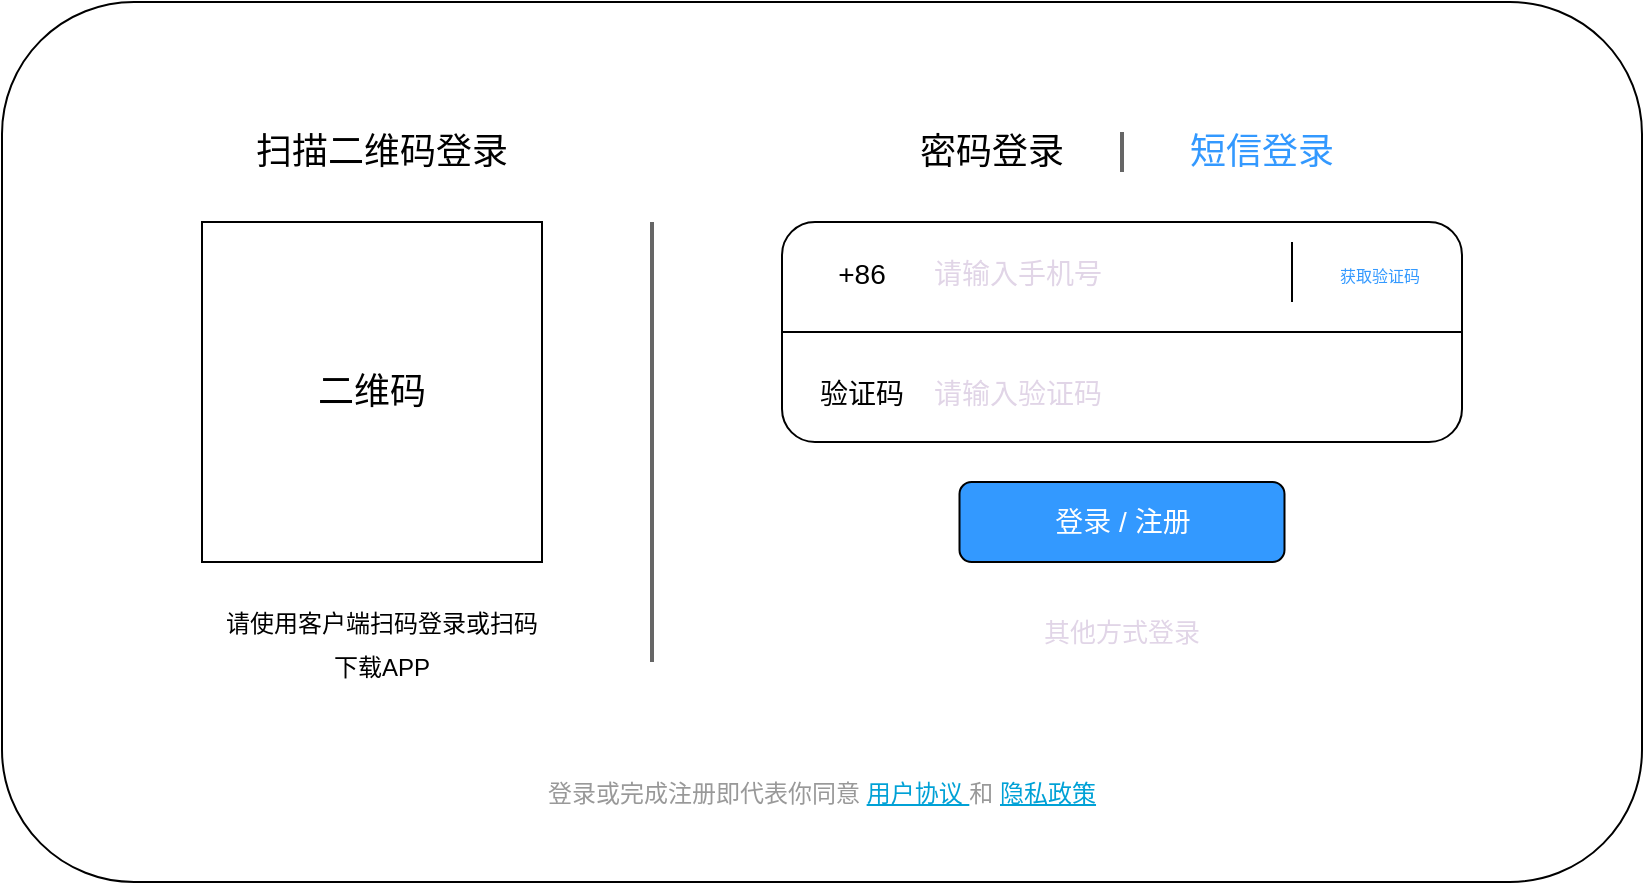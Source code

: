 <mxfile version="17.4.0" type="github" pages="3">
  <diagram name="Page-1" id="c9db0220-8083-56f3-ca83-edcdcd058819">
    <mxGraphModel dx="1354" dy="773" grid="1" gridSize="10" guides="1" tooltips="1" connect="1" arrows="1" fold="1" page="1" pageScale="1.5" pageWidth="826" pageHeight="1169" background="#ffffff" math="0" shadow="0">
      <root>
        <mxCell id="0" style=";html=1;" />
        <mxCell id="1" style=";html=1;" parent="0" />
        <mxCell id="3_X5aHVeMTJVdO-MlE5Y-4" value="" style="rounded=1;whiteSpace=wrap;html=1;" parent="1" vertex="1">
          <mxGeometry x="210" y="340" width="820" height="440" as="geometry" />
        </mxCell>
        <mxCell id="3_X5aHVeMTJVdO-MlE5Y-6" value="&lt;font style=&quot;font-size: 18px&quot;&gt;扫描二维码登录&lt;/font&gt;" style="text;html=1;strokeColor=none;fillColor=none;align=center;verticalAlign=middle;whiteSpace=wrap;rounded=0;" parent="1" vertex="1">
          <mxGeometry x="320" y="400" width="160" height="30" as="geometry" />
        </mxCell>
        <mxCell id="3_X5aHVeMTJVdO-MlE5Y-7" value="二维码" style="whiteSpace=wrap;html=1;aspect=fixed;rounded=0;fontSize=18;glass=0;shadow=0;" parent="1" vertex="1">
          <mxGeometry x="310" y="450" width="170" height="170" as="geometry" />
        </mxCell>
        <mxCell id="3_X5aHVeMTJVdO-MlE5Y-8" value="&lt;font style=&quot;font-size: 12px&quot;&gt;请使用客户端扫码登录或扫码下载APP&lt;/font&gt;" style="text;html=1;strokeColor=none;fillColor=none;align=center;verticalAlign=middle;whiteSpace=wrap;rounded=0;shadow=0;glass=0;fontSize=18;" parent="1" vertex="1">
          <mxGeometry x="320" y="630" width="160" height="60" as="geometry" />
        </mxCell>
        <mxCell id="3_X5aHVeMTJVdO-MlE5Y-9" value="" style="line;strokeWidth=2;direction=south;html=1;rounded=0;shadow=0;glass=0;fontSize=12;fillColor=#f5f5f5;gradientColor=#b3b3b3;strokeColor=#666666;" parent="1" vertex="1">
          <mxGeometry x="530" y="450" width="10" height="220" as="geometry" />
        </mxCell>
        <mxCell id="3_X5aHVeMTJVdO-MlE5Y-10" value="&lt;font style=&quot;font-size: 18px&quot;&gt;&lt;font style=&quot;font-size: 18px&quot;&gt;密码&lt;/font&gt;登录&lt;/font&gt;" style="text;html=1;strokeColor=none;fillColor=none;align=center;verticalAlign=middle;whiteSpace=wrap;rounded=0;shadow=0;glass=0;fontSize=12;" parent="1" vertex="1">
          <mxGeometry x="660" y="400" width="90" height="30" as="geometry" />
        </mxCell>
        <mxCell id="3_X5aHVeMTJVdO-MlE5Y-11" value="&lt;span style=&quot;font-size: 18px&quot;&gt;&lt;font color=&quot;#3399ff&quot;&gt;短信登录&lt;/font&gt;&lt;/span&gt;" style="text;html=1;strokeColor=none;fillColor=none;align=center;verticalAlign=middle;whiteSpace=wrap;rounded=0;shadow=0;glass=0;fontSize=12;" parent="1" vertex="1">
          <mxGeometry x="800" y="400" width="80" height="30" as="geometry" />
        </mxCell>
        <mxCell id="3_X5aHVeMTJVdO-MlE5Y-12" value="" style="rounded=1;whiteSpace=wrap;html=1;shadow=0;glass=0;fontSize=12;" parent="1" vertex="1">
          <mxGeometry x="600" y="450" width="340" height="110" as="geometry" />
        </mxCell>
        <mxCell id="3_X5aHVeMTJVdO-MlE5Y-15" value="" style="line;strokeWidth=2;direction=south;html=1;rounded=0;shadow=0;glass=0;fontSize=18;fillColor=#f5f5f5;gradientColor=#b3b3b3;strokeColor=#666666;" parent="1" vertex="1">
          <mxGeometry x="762.5" y="405" width="15" height="20" as="geometry" />
        </mxCell>
        <mxCell id="3_X5aHVeMTJVdO-MlE5Y-16" value="" style="line;strokeWidth=1;html=1;perimeter=backbonePerimeter;points=[];outlineConnect=0;rounded=0;shadow=0;glass=0;fontSize=18;" parent="1" vertex="1">
          <mxGeometry x="600" y="500" width="340" height="10" as="geometry" />
        </mxCell>
        <mxCell id="3_X5aHVeMTJVdO-MlE5Y-17" value="&lt;span style=&quot;font-size: 14px&quot;&gt;+86&lt;/span&gt;" style="text;html=1;strokeColor=none;fillColor=none;align=center;verticalAlign=middle;whiteSpace=wrap;rounded=0;shadow=0;glass=0;fontSize=18;" parent="1" vertex="1">
          <mxGeometry x="610" y="460" width="60" height="30" as="geometry" />
        </mxCell>
        <mxCell id="3_X5aHVeMTJVdO-MlE5Y-18" value="&lt;span style=&quot;font-size: 14px&quot;&gt;验证码&lt;/span&gt;" style="text;html=1;strokeColor=none;fillColor=none;align=center;verticalAlign=middle;whiteSpace=wrap;rounded=0;shadow=0;glass=0;fontSize=18;" parent="1" vertex="1">
          <mxGeometry x="610" y="520" width="60" height="30" as="geometry" />
        </mxCell>
        <mxCell id="3_X5aHVeMTJVdO-MlE5Y-22" value="&lt;span style=&quot;font-size: 14px&quot;&gt;&lt;font color=&quot;#e1d5e7&quot;&gt;请输入手机号&lt;/font&gt;&lt;/span&gt;" style="text;html=1;strokeColor=none;fillColor=none;align=center;verticalAlign=middle;whiteSpace=wrap;rounded=0;shadow=0;glass=0;fontSize=18;" parent="1" vertex="1">
          <mxGeometry x="672.5" y="460" width="90" height="30" as="geometry" />
        </mxCell>
        <mxCell id="3_X5aHVeMTJVdO-MlE5Y-24" value="&lt;span style=&quot;font-size: 14px&quot;&gt;&lt;font color=&quot;#e1d5e7&quot;&gt;请输入验证码&lt;/font&gt;&lt;/span&gt;" style="text;html=1;strokeColor=none;fillColor=none;align=center;verticalAlign=middle;whiteSpace=wrap;rounded=0;shadow=0;glass=0;fontSize=18;" parent="1" vertex="1">
          <mxGeometry x="672.5" y="520" width="90" height="30" as="geometry" />
        </mxCell>
        <mxCell id="3_X5aHVeMTJVdO-MlE5Y-25" value="&lt;font color=&quot;#3399ff&quot;&gt;&lt;span style=&quot;font-size: 8px&quot;&gt;获取验证码&lt;/span&gt;&lt;/font&gt;" style="text;html=1;strokeColor=none;fillColor=none;align=center;verticalAlign=middle;whiteSpace=wrap;rounded=0;shadow=0;glass=0;fontSize=14;fontColor=#E1D5E7;" parent="1" vertex="1">
          <mxGeometry x="863.75" y="460" width="70" height="30" as="geometry" />
        </mxCell>
        <mxCell id="3_X5aHVeMTJVdO-MlE5Y-27" value="&lt;span style=&quot;font-size: 14px&quot;&gt;&lt;font color=&quot;#ffffff&quot;&gt;登录 / 注册&lt;/font&gt;&lt;/span&gt;" style="rounded=1;whiteSpace=wrap;html=1;shadow=0;glass=0;fontSize=8;strokeWidth=1;fillColor=#3399FF;" parent="1" vertex="1">
          <mxGeometry x="688.75" y="580" width="162.5" height="40" as="geometry" />
        </mxCell>
        <mxCell id="3_X5aHVeMTJVdO-MlE5Y-28" value="&lt;font color=&quot;#e1d5e7&quot; style=&quot;font-size: 13px&quot;&gt;其他方式登录&lt;/font&gt;" style="text;html=1;strokeColor=none;fillColor=none;align=center;verticalAlign=middle;whiteSpace=wrap;rounded=0;shadow=0;glass=0;labelBackgroundColor=none;fontSize=14;fontColor=#FFFFFF;" parent="1" vertex="1">
          <mxGeometry x="705" y="640" width="130" height="30" as="geometry" />
        </mxCell>
        <mxCell id="3_X5aHVeMTJVdO-MlE5Y-29" value="&lt;span style=&quot;color: rgb(153 , 153 , 153) ; font-family: , &amp;#34;blinkmacsystemfont&amp;#34; , &amp;#34;helvetica neue&amp;#34; , &amp;#34;helvetica&amp;#34; , &amp;#34;arial&amp;#34; , &amp;#34;pingfang sc&amp;#34; , &amp;#34;hiragino sans gb&amp;#34; , &amp;#34;microsoft yahei&amp;#34; , sans-serif ; font-size: 12px ; background-color: rgb(255 , 255 , 255)&quot;&gt;登录或完成注册即代表你同意&amp;nbsp;&lt;/span&gt;&lt;a target=&quot;_blank&quot; href=&quot;https://www.bilibili.com/protocal/licence.html&quot; style=&quot;box-sizing: border-box ; padding: 0px ; margin: 0px ; font-family: , &amp;#34;blinkmacsystemfont&amp;#34; , &amp;#34;helvetica neue&amp;#34; , &amp;#34;helvetica&amp;#34; , &amp;#34;arial&amp;#34; , &amp;#34;pingfang sc&amp;#34; , &amp;#34;hiragino sans gb&amp;#34; , &amp;#34;microsoft yahei&amp;#34; , sans-serif ; border: none ; font-size: 12px ; line-height: 1.25 ; color: rgb(0 , 161 , 214) ; background-color: rgb(255 , 255 , 255)&quot;&gt;用户协议&amp;nbsp;&lt;/a&gt;&lt;span style=&quot;color: rgb(153 , 153 , 153) ; font-family: , &amp;#34;blinkmacsystemfont&amp;#34; , &amp;#34;helvetica neue&amp;#34; , &amp;#34;helvetica&amp;#34; , &amp;#34;arial&amp;#34; , &amp;#34;pingfang sc&amp;#34; , &amp;#34;hiragino sans gb&amp;#34; , &amp;#34;microsoft yahei&amp;#34; , sans-serif ; font-size: 12px ; background-color: rgb(255 , 255 , 255)&quot;&gt;和&amp;nbsp;&lt;/span&gt;&lt;a target=&quot;_blank&quot; href=&quot;https://www.bilibili.com/blackboard/privacy-pc.html&quot; style=&quot;box-sizing: border-box ; padding: 0px ; margin: 0px ; font-family: , &amp;#34;blinkmacsystemfont&amp;#34; , &amp;#34;helvetica neue&amp;#34; , &amp;#34;helvetica&amp;#34; , &amp;#34;arial&amp;#34; , &amp;#34;pingfang sc&amp;#34; , &amp;#34;hiragino sans gb&amp;#34; , &amp;#34;microsoft yahei&amp;#34; , sans-serif ; border: none ; font-size: 12px ; line-height: 1.25 ; color: rgb(0 , 161 , 214) ; background-color: rgb(255 , 255 , 255)&quot;&gt;隐私政策&lt;/a&gt;" style="text;html=1;strokeColor=none;fillColor=none;align=center;verticalAlign=middle;whiteSpace=wrap;rounded=0;shadow=0;glass=0;labelBackgroundColor=none;fontSize=13;fontColor=#E1D5E7;" parent="1" vertex="1">
          <mxGeometry x="435" y="720" width="370" height="30" as="geometry" />
        </mxCell>
        <mxCell id="v0r5zREWvbYEj0UTS5Nt-1" value="" style="line;strokeWidth=1;direction=south;html=1;rounded=0;shadow=0;glass=0;labelBackgroundColor=none;fontSize=13;fontColor=#3399FF;fillColor=#3399FF;" parent="1" vertex="1">
          <mxGeometry x="850" y="460" width="10" height="30" as="geometry" />
        </mxCell>
      </root>
    </mxGraphModel>
  </diagram>
  <diagram id="xxaagswxbJHSh05yr0Ho" name="Page-2">
    <mxGraphModel dx="1354" dy="773" grid="1" gridSize="10" guides="1" tooltips="1" connect="1" arrows="1" fold="1" page="1" pageScale="1" pageWidth="827" pageHeight="1169" math="0" shadow="0">
      <root>
        <mxCell id="0" />
        <mxCell id="1" parent="0" />
        <mxCell id="UGeb3EVdXzA3CZJxLC6R-1" value="" style="rounded=1;whiteSpace=wrap;html=1;" parent="1" vertex="1">
          <mxGeometry x="414" y="180" width="820" height="440" as="geometry" />
        </mxCell>
        <mxCell id="UGeb3EVdXzA3CZJxLC6R-2" value="&lt;font style=&quot;font-size: 18px&quot;&gt;扫描二维码登录&lt;/font&gt;" style="text;html=1;strokeColor=none;fillColor=none;align=center;verticalAlign=middle;whiteSpace=wrap;rounded=0;" parent="1" vertex="1">
          <mxGeometry x="524" y="240" width="160" height="30" as="geometry" />
        </mxCell>
        <mxCell id="UGeb3EVdXzA3CZJxLC6R-3" value="二维码" style="whiteSpace=wrap;html=1;aspect=fixed;rounded=0;fontSize=18;glass=0;shadow=0;" parent="1" vertex="1">
          <mxGeometry x="514" y="290" width="170" height="170" as="geometry" />
        </mxCell>
        <mxCell id="UGeb3EVdXzA3CZJxLC6R-4" value="&lt;font style=&quot;font-size: 12px&quot;&gt;请使用客户端扫码登录或扫码下载APP&lt;/font&gt;" style="text;html=1;strokeColor=none;fillColor=none;align=center;verticalAlign=middle;whiteSpace=wrap;rounded=0;shadow=0;glass=0;fontSize=18;" parent="1" vertex="1">
          <mxGeometry x="524" y="470" width="160" height="60" as="geometry" />
        </mxCell>
        <mxCell id="UGeb3EVdXzA3CZJxLC6R-5" value="" style="line;strokeWidth=2;direction=south;html=1;rounded=0;shadow=0;glass=0;fontSize=12;fillColor=#f5f5f5;gradientColor=#b3b3b3;strokeColor=#666666;" parent="1" vertex="1">
          <mxGeometry x="734" y="290" width="10" height="220" as="geometry" />
        </mxCell>
        <mxCell id="UGeb3EVdXzA3CZJxLC6R-6" value="&lt;font style=&quot;font-size: 18px&quot; color=&quot;#3399ff&quot;&gt;&lt;font style=&quot;font-size: 18px&quot;&gt;密码&lt;/font&gt;登录&lt;/font&gt;" style="text;html=1;strokeColor=none;fillColor=none;align=center;verticalAlign=middle;whiteSpace=wrap;rounded=0;shadow=0;glass=0;fontSize=12;" parent="1" vertex="1">
          <mxGeometry x="864" y="240" width="90" height="30" as="geometry" />
        </mxCell>
        <mxCell id="UGeb3EVdXzA3CZJxLC6R-7" value="&lt;span style=&quot;font-size: 18px&quot;&gt;短信登录&lt;/span&gt;" style="text;html=1;strokeColor=none;fillColor=none;align=center;verticalAlign=middle;whiteSpace=wrap;rounded=0;shadow=0;glass=0;fontSize=12;" parent="1" vertex="1">
          <mxGeometry x="1004" y="240" width="80" height="30" as="geometry" />
        </mxCell>
        <mxCell id="UGeb3EVdXzA3CZJxLC6R-8" value="" style="rounded=1;whiteSpace=wrap;html=1;shadow=0;glass=0;fontSize=12;" parent="1" vertex="1">
          <mxGeometry x="804" y="290" width="340" height="110" as="geometry" />
        </mxCell>
        <mxCell id="UGeb3EVdXzA3CZJxLC6R-9" value="" style="line;strokeWidth=2;direction=south;html=1;rounded=0;shadow=0;glass=0;fontSize=18;fillColor=#f5f5f5;gradientColor=#b3b3b3;strokeColor=#666666;" parent="1" vertex="1">
          <mxGeometry x="966.5" y="245" width="15" height="20" as="geometry" />
        </mxCell>
        <mxCell id="UGeb3EVdXzA3CZJxLC6R-10" value="" style="line;strokeWidth=1;html=1;perimeter=backbonePerimeter;points=[];outlineConnect=0;rounded=0;shadow=0;glass=0;fontSize=18;" parent="1" vertex="1">
          <mxGeometry x="804" y="340" width="340" height="10" as="geometry" />
        </mxCell>
        <mxCell id="UGeb3EVdXzA3CZJxLC6R-11" value="&lt;font style=&quot;font-size: 14px&quot;&gt;账号&lt;/font&gt;" style="text;html=1;strokeColor=none;fillColor=none;align=center;verticalAlign=middle;whiteSpace=wrap;rounded=0;shadow=0;glass=0;fontSize=18;" parent="1" vertex="1">
          <mxGeometry x="814" y="300" width="60" height="30" as="geometry" />
        </mxCell>
        <mxCell id="UGeb3EVdXzA3CZJxLC6R-12" value="&lt;span style=&quot;font-size: 14px&quot;&gt;密码&lt;/span&gt;" style="text;html=1;strokeColor=none;fillColor=none;align=center;verticalAlign=middle;whiteSpace=wrap;rounded=0;shadow=0;glass=0;fontSize=18;" parent="1" vertex="1">
          <mxGeometry x="814" y="360" width="60" height="30" as="geometry" />
        </mxCell>
        <mxCell id="UGeb3EVdXzA3CZJxLC6R-13" value="&lt;span style=&quot;font-size: 14px&quot;&gt;&lt;font color=&quot;#e1d5e7&quot;&gt;请输入账号&lt;/font&gt;&lt;/span&gt;" style="text;html=1;strokeColor=none;fillColor=none;align=center;verticalAlign=middle;whiteSpace=wrap;rounded=0;shadow=0;glass=0;fontSize=18;" parent="1" vertex="1">
          <mxGeometry x="864" y="300" width="90" height="30" as="geometry" />
        </mxCell>
        <mxCell id="UGeb3EVdXzA3CZJxLC6R-14" value="&lt;span style=&quot;font-size: 14px&quot;&gt;&lt;font color=&quot;#e1d5e7&quot;&gt;请输入密码&lt;/font&gt;&lt;/span&gt;" style="text;html=1;strokeColor=none;fillColor=none;align=center;verticalAlign=middle;whiteSpace=wrap;rounded=0;shadow=0;glass=0;fontSize=18;" parent="1" vertex="1">
          <mxGeometry x="864" y="360" width="90" height="30" as="geometry" />
        </mxCell>
        <mxCell id="UGeb3EVdXzA3CZJxLC6R-15" value="&lt;font style=&quot;font-size: 8px&quot; color=&quot;#3399ff&quot;&gt;忘记密码？&lt;/font&gt;" style="text;html=1;strokeColor=none;fillColor=none;align=center;verticalAlign=middle;whiteSpace=wrap;rounded=0;shadow=0;glass=0;fontSize=14;fontColor=#E1D5E7;" parent="1" vertex="1">
          <mxGeometry x="1064" y="360" width="70" height="30" as="geometry" />
        </mxCell>
        <mxCell id="UGeb3EVdXzA3CZJxLC6R-16" value="&lt;font style=&quot;font-size: 14px&quot; color=&quot;#000000&quot;&gt;注册&lt;/font&gt;" style="rounded=1;whiteSpace=wrap;html=1;shadow=0;glass=0;fontSize=8;fontColor=#3399FF;strokeWidth=1;" parent="1" vertex="1">
          <mxGeometry x="804" y="420" width="160" height="40" as="geometry" />
        </mxCell>
        <mxCell id="UGeb3EVdXzA3CZJxLC6R-17" value="&lt;span style=&quot;font-size: 14px&quot;&gt;&lt;font color=&quot;#ffffff&quot;&gt;登录&lt;/font&gt;&lt;/span&gt;" style="rounded=1;whiteSpace=wrap;html=1;shadow=0;glass=0;fontSize=8;strokeWidth=1;fillColor=#3399FF;" parent="1" vertex="1">
          <mxGeometry x="981.5" y="420" width="162.5" height="40" as="geometry" />
        </mxCell>
        <mxCell id="UGeb3EVdXzA3CZJxLC6R-18" value="&lt;font color=&quot;#e1d5e7&quot; style=&quot;font-size: 13px&quot;&gt;其他方式登录&lt;/font&gt;" style="text;html=1;strokeColor=none;fillColor=none;align=center;verticalAlign=middle;whiteSpace=wrap;rounded=0;shadow=0;glass=0;labelBackgroundColor=none;fontSize=14;fontColor=#FFFFFF;" parent="1" vertex="1">
          <mxGeometry x="909" y="480" width="130" height="30" as="geometry" />
        </mxCell>
        <mxCell id="UGeb3EVdXzA3CZJxLC6R-19" value="&lt;span style=&quot;color: rgb(153 , 153 , 153) ; font-family: , &amp;quot;blinkmacsystemfont&amp;quot; , &amp;quot;helvetica neue&amp;quot; , &amp;quot;helvetica&amp;quot; , &amp;quot;arial&amp;quot; , &amp;quot;pingfang sc&amp;quot; , &amp;quot;hiragino sans gb&amp;quot; , &amp;quot;microsoft yahei&amp;quot; , sans-serif ; font-size: 12px ; background-color: rgb(255 , 255 , 255)&quot;&gt;登录或完成注册即代表你同意&amp;nbsp;&lt;/span&gt;&lt;a target=&quot;_blank&quot; href=&quot;https://www.bilibili.com/protocal/licence.html&quot; style=&quot;box-sizing: border-box ; padding: 0px ; margin: 0px ; font-family: , &amp;quot;blinkmacsystemfont&amp;quot; , &amp;quot;helvetica neue&amp;quot; , &amp;quot;helvetica&amp;quot; , &amp;quot;arial&amp;quot; , &amp;quot;pingfang sc&amp;quot; , &amp;quot;hiragino sans gb&amp;quot; , &amp;quot;microsoft yahei&amp;quot; , sans-serif ; border: none ; font-size: 12px ; line-height: 1.25 ; color: rgb(0 , 161 , 214) ; background-color: rgb(255 , 255 , 255)&quot;&gt;用户协议&amp;nbsp;&lt;/a&gt;&lt;span style=&quot;color: rgb(153 , 153 , 153) ; font-family: , &amp;quot;blinkmacsystemfont&amp;quot; , &amp;quot;helvetica neue&amp;quot; , &amp;quot;helvetica&amp;quot; , &amp;quot;arial&amp;quot; , &amp;quot;pingfang sc&amp;quot; , &amp;quot;hiragino sans gb&amp;quot; , &amp;quot;microsoft yahei&amp;quot; , sans-serif ; font-size: 12px ; background-color: rgb(255 , 255 , 255)&quot;&gt;和&amp;nbsp;&lt;/span&gt;&lt;a target=&quot;_blank&quot; href=&quot;https://www.bilibili.com/blackboard/privacy-pc.html&quot; style=&quot;box-sizing: border-box ; padding: 0px ; margin: 0px ; font-family: , &amp;quot;blinkmacsystemfont&amp;quot; , &amp;quot;helvetica neue&amp;quot; , &amp;quot;helvetica&amp;quot; , &amp;quot;arial&amp;quot; , &amp;quot;pingfang sc&amp;quot; , &amp;quot;hiragino sans gb&amp;quot; , &amp;quot;microsoft yahei&amp;quot; , sans-serif ; border: none ; font-size: 12px ; line-height: 1.25 ; color: rgb(0 , 161 , 214) ; background-color: rgb(255 , 255 , 255)&quot;&gt;隐私政策&lt;/a&gt;" style="text;html=1;strokeColor=none;fillColor=none;align=center;verticalAlign=middle;whiteSpace=wrap;rounded=0;shadow=0;glass=0;labelBackgroundColor=none;fontSize=13;fontColor=#E1D5E7;" parent="1" vertex="1">
          <mxGeometry x="639" y="560" width="370" height="30" as="geometry" />
        </mxCell>
      </root>
    </mxGraphModel>
  </diagram>
  <diagram id="o1uhKUgc9LCfMopXR9b6" name="Page-3">
    <mxGraphModel dx="1354" dy="773" grid="1" gridSize="10" guides="1" tooltips="1" connect="1" arrows="1" fold="1" page="1" pageScale="1" pageWidth="827" pageHeight="1169" math="0" shadow="0">
      <root>
        <mxCell id="0" />
        <mxCell id="1" parent="0" />
        <mxCell id="zX5A5PdcEznX6tp9nzLd-1" value="App" style="rounded=1;whiteSpace=wrap;html=1;" vertex="1" parent="1">
          <mxGeometry x="200" y="50" width="350" height="60" as="geometry" />
        </mxCell>
        <mxCell id="zX5A5PdcEznX6tp9nzLd-2" value="" style="rounded=1;whiteSpace=wrap;html=1;" vertex="1" parent="1">
          <mxGeometry x="200" y="150" width="360" height="190" as="geometry" />
        </mxCell>
        <mxCell id="zX5A5PdcEznX6tp9nzLd-3" value="" style="shape=singleArrow;direction=south;whiteSpace=wrap;html=1;" vertex="1" parent="1">
          <mxGeometry x="345" y="110" width="60" height="40" as="geometry" />
        </mxCell>
        <mxCell id="zX5A5PdcEznX6tp9nzLd-4" value="QrCode" style="shape=ext;double=1;rounded=1;whiteSpace=wrap;html=1;" vertex="1" parent="1">
          <mxGeometry x="40" y="430" width="120" height="80" as="geometry" />
        </mxCell>
        <mxCell id="zX5A5PdcEznX6tp9nzLd-5" value="PasswordLogin" style="shape=ext;double=1;rounded=1;whiteSpace=wrap;html=1;" vertex="1" parent="1">
          <mxGeometry x="320" y="430" width="120" height="170" as="geometry" />
        </mxCell>
        <mxCell id="zX5A5PdcEznX6tp9nzLd-6" value="PhoneLogin" style="shape=ext;double=1;rounded=1;whiteSpace=wrap;html=1;" vertex="1" parent="1">
          <mxGeometry x="612.5" y="365" width="120" height="180" as="geometry" />
        </mxCell>
        <mxCell id="zX5A5PdcEznX6tp9nzLd-8" value="LoginBox" style="text;html=1;strokeColor=none;fillColor=none;align=center;verticalAlign=middle;whiteSpace=wrap;rounded=0;" vertex="1" parent="1">
          <mxGeometry x="350" y="150" width="60" height="30" as="geometry" />
        </mxCell>
        <mxCell id="zX5A5PdcEznX6tp9nzLd-12" value="" style="rounded=1;whiteSpace=wrap;html=1;" vertex="1" parent="1">
          <mxGeometry x="220" y="180" width="150" height="140" as="geometry" />
        </mxCell>
        <mxCell id="zX5A5PdcEznX6tp9nzLd-14" value="methonds" style="text;html=1;strokeColor=none;fillColor=none;align=center;verticalAlign=middle;whiteSpace=wrap;rounded=0;" vertex="1" parent="1">
          <mxGeometry x="250" y="180" width="60" height="30" as="geometry" />
        </mxCell>
        <mxCell id="zX5A5PdcEznX6tp9nzLd-15" value="changeToPassworldLogin()" style="text;html=1;strokeColor=none;fillColor=none;align=center;verticalAlign=middle;whiteSpace=wrap;rounded=0;" vertex="1" parent="1">
          <mxGeometry x="245" y="230" width="100" height="30" as="geometry" />
        </mxCell>
        <mxCell id="zX5A5PdcEznX6tp9nzLd-17" value="changeToPhoneLogin()" style="text;html=1;strokeColor=none;fillColor=none;align=center;verticalAlign=middle;whiteSpace=wrap;rounded=0;" vertex="1" parent="1">
          <mxGeometry x="232.5" y="250" width="125" height="30" as="geometry" />
        </mxCell>
        <mxCell id="zX5A5PdcEznX6tp9nzLd-24" value="" style="edgeStyle=elbowEdgeStyle;elbow=horizontal;endArrow=classic;html=1;rounded=0;exitX=0.5;exitY=1;exitDx=0;exitDy=0;" edge="1" parent="1" source="zX5A5PdcEznX6tp9nzLd-2" target="zX5A5PdcEznX6tp9nzLd-4">
          <mxGeometry width="50" height="50" relative="1" as="geometry">
            <mxPoint x="390" y="400" as="sourcePoint" />
            <mxPoint x="380" y="350" as="targetPoint" />
            <Array as="points">
              <mxPoint x="270" y="450" />
              <mxPoint x="300" y="370" />
            </Array>
          </mxGeometry>
        </mxCell>
        <mxCell id="zX5A5PdcEznX6tp9nzLd-27" value="" style="edgeStyle=elbowEdgeStyle;elbow=vertical;endArrow=classic;html=1;rounded=0;entryX=0.5;entryY=0;entryDx=0;entryDy=0;startArrow=none;" edge="1" parent="1" source="zX5A5PdcEznX6tp9nzLd-29" target="zX5A5PdcEznX6tp9nzLd-5">
          <mxGeometry width="50" height="50" relative="1" as="geometry">
            <mxPoint x="380" y="340" as="sourcePoint" />
            <mxPoint x="440" y="350" as="targetPoint" />
          </mxGeometry>
        </mxCell>
        <mxCell id="zX5A5PdcEznX6tp9nzLd-28" value="&lt;span style=&quot;color: rgb(0, 0, 0); font-family: helvetica; font-size: 12px; font-style: normal; font-weight: 400; letter-spacing: normal; text-align: center; text-indent: 0px; text-transform: none; word-spacing: 0px; background-color: rgb(248, 249, 250); display: inline; float: none;&quot;&gt;methonds&lt;/span&gt;" style="edgeStyle=elbowEdgeStyle;elbow=horizontal;endArrow=classic;html=1;rounded=0;exitX=0.833;exitY=1;exitDx=0;exitDy=0;exitPerimeter=0;" edge="1" parent="1" source="zX5A5PdcEznX6tp9nzLd-2">
          <mxGeometry x="-0.635" y="-10" width="50" height="50" relative="1" as="geometry">
            <mxPoint x="390" y="350" as="sourcePoint" />
            <mxPoint x="610" y="450" as="targetPoint" />
            <Array as="points">
              <mxPoint x="500" y="400" />
              <mxPoint x="310" y="380" />
            </Array>
            <mxPoint as="offset" />
          </mxGeometry>
        </mxCell>
        <mxCell id="zX5A5PdcEznX6tp9nzLd-29" value="&lt;span style=&quot;color: rgb(0, 0, 0); font-family: helvetica; font-size: 12px; font-style: normal; font-weight: 400; letter-spacing: normal; text-align: center; text-indent: 0px; text-transform: none; word-spacing: 0px; background-color: rgb(248, 249, 250); display: inline; float: none;&quot;&gt;methonds&lt;/span&gt;" style="text;whiteSpace=wrap;html=1;" vertex="1" parent="1">
          <mxGeometry x="350" y="370" width="80" height="30" as="geometry" />
        </mxCell>
        <mxCell id="zX5A5PdcEznX6tp9nzLd-30" value="" style="edgeStyle=elbowEdgeStyle;elbow=vertical;endArrow=none;html=1;rounded=0;entryX=0.5;entryY=0;entryDx=0;entryDy=0;" edge="1" parent="1" target="zX5A5PdcEznX6tp9nzLd-29">
          <mxGeometry width="50" height="50" relative="1" as="geometry">
            <mxPoint x="380" y="340" as="sourcePoint" />
            <mxPoint x="380" y="430" as="targetPoint" />
          </mxGeometry>
        </mxCell>
        <mxCell id="zX5A5PdcEznX6tp9nzLd-39" value="{&lt;br&gt;isPasswordLogin:true&lt;br&gt;,isPhonelogin:false&lt;br&gt;}" style="rounded=1;whiteSpace=wrap;html=1;" vertex="1" parent="1">
          <mxGeometry x="420" y="180" width="120" height="140" as="geometry" />
        </mxCell>
        <mxCell id="zX5A5PdcEznX6tp9nzLd-40" value="states" style="text;html=1;strokeColor=none;fillColor=none;align=center;verticalAlign=middle;whiteSpace=wrap;rounded=0;" vertex="1" parent="1">
          <mxGeometry x="455" y="180" width="60" height="30" as="geometry" />
        </mxCell>
        <mxCell id="zX5A5PdcEznX6tp9nzLd-41" value="changeToPassworldLogin()" style="text;html=1;strokeColor=none;fillColor=none;align=center;verticalAlign=middle;whiteSpace=wrap;rounded=0;" vertex="1" parent="1">
          <mxGeometry x="332.5" y="535" width="100" height="30" as="geometry" />
        </mxCell>
        <mxCell id="zX5A5PdcEznX6tp9nzLd-42" value="changeToPhoneLogin()" style="text;html=1;strokeColor=none;fillColor=none;align=center;verticalAlign=middle;whiteSpace=wrap;rounded=0;" vertex="1" parent="1">
          <mxGeometry x="320" y="555" width="125" height="30" as="geometry" />
        </mxCell>
        <mxCell id="zX5A5PdcEznX6tp9nzLd-43" value="changeToPassworldLogin()" style="text;html=1;strokeColor=none;fillColor=none;align=center;verticalAlign=middle;whiteSpace=wrap;rounded=0;" vertex="1" parent="1">
          <mxGeometry x="625" y="480" width="100" height="30" as="geometry" />
        </mxCell>
        <mxCell id="zX5A5PdcEznX6tp9nzLd-44" value="changeToPhoneLogin()" style="text;html=1;strokeColor=none;fillColor=none;align=center;verticalAlign=middle;whiteSpace=wrap;rounded=0;" vertex="1" parent="1">
          <mxGeometry x="612.5" y="500" width="125" height="30" as="geometry" />
        </mxCell>
        <mxCell id="zX5A5PdcEznX6tp9nzLd-45" value="" style="edgeStyle=elbowEdgeStyle;elbow=horizontal;endArrow=classic;html=1;rounded=0;fontColor=#000000;exitX=1;exitY=0.25;exitDx=0;exitDy=0;entryX=1;entryY=0.25;entryDx=0;entryDy=0;" edge="1" parent="1" source="zX5A5PdcEznX6tp9nzLd-42" target="zX5A5PdcEznX6tp9nzLd-39">
          <mxGeometry width="50" height="50" relative="1" as="geometry">
            <mxPoint x="370" y="640" as="sourcePoint" />
            <mxPoint x="420" y="590" as="targetPoint" />
            <Array as="points">
              <mxPoint x="780" y="640" />
            </Array>
          </mxGeometry>
        </mxCell>
        <mxCell id="zX5A5PdcEznX6tp9nzLd-47" value="" style="edgeStyle=elbowEdgeStyle;elbow=horizontal;endArrow=classic;html=1;rounded=0;fontColor=#000000;entryX=1;entryY=0.5;entryDx=0;entryDy=0;" edge="1" parent="1" target="zX5A5PdcEznX6tp9nzLd-39">
          <mxGeometry width="50" height="50" relative="1" as="geometry">
            <mxPoint x="730" y="520" as="sourcePoint" />
            <mxPoint x="780" y="470" as="targetPoint" />
            <Array as="points">
              <mxPoint x="760" y="390" />
            </Array>
          </mxGeometry>
        </mxCell>
      </root>
    </mxGraphModel>
  </diagram>
</mxfile>
